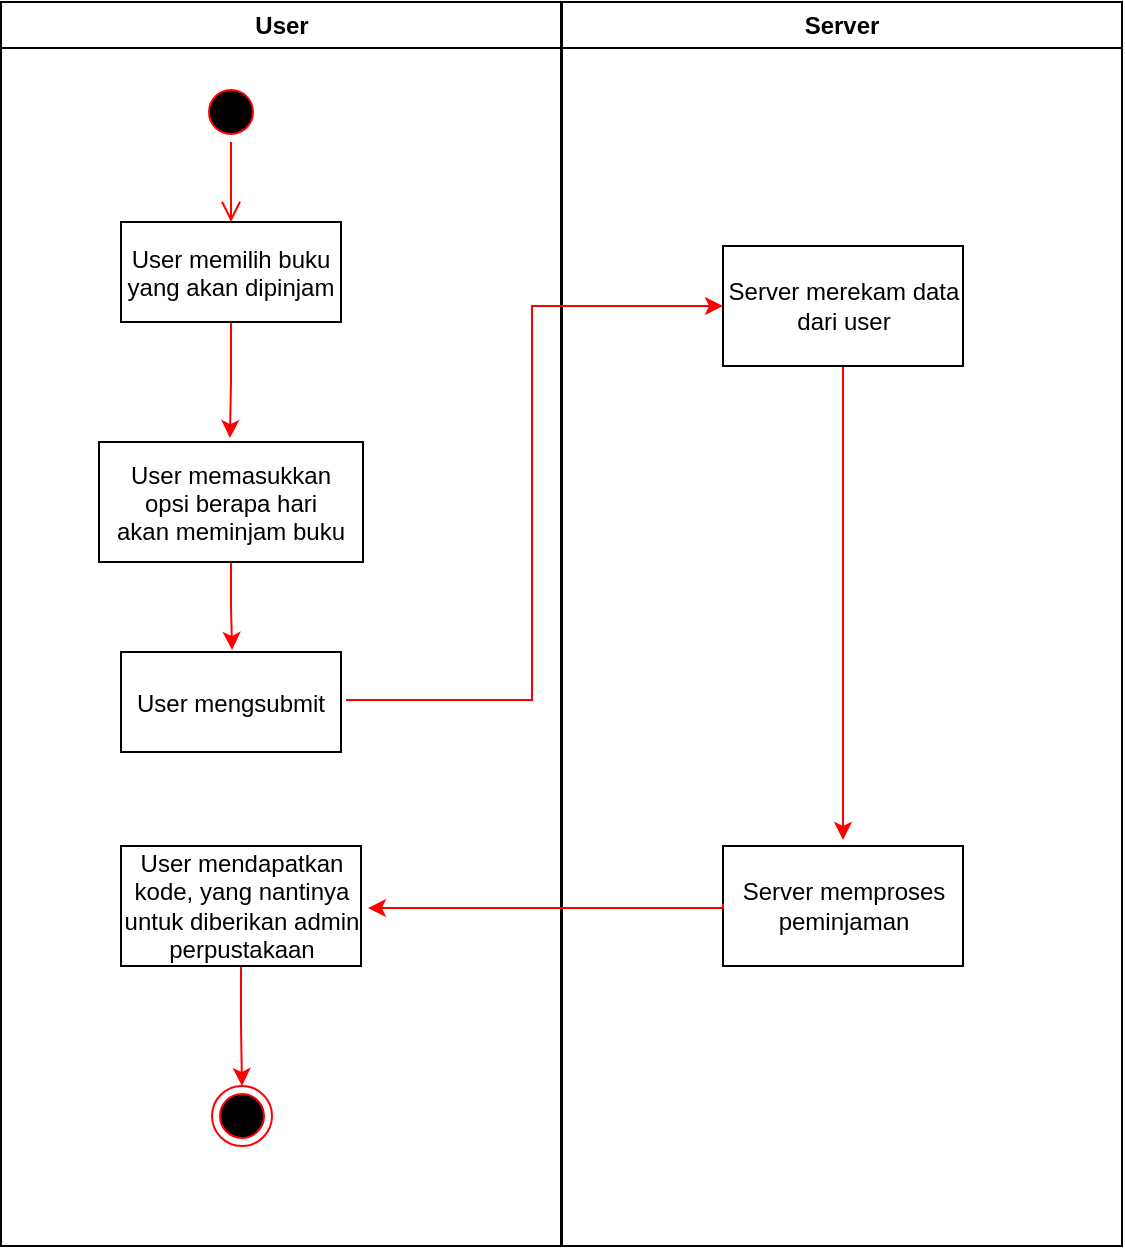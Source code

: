 <mxfile version="17.4.4" type="github">
  <diagram name="Page-1" id="e7e014a7-5840-1c2e-5031-d8a46d1fe8dd">
    <mxGraphModel dx="868" dy="593" grid="1" gridSize="10" guides="1" tooltips="1" connect="1" arrows="1" fold="1" page="1" pageScale="1" pageWidth="1169" pageHeight="826" background="none" math="0" shadow="0">
      <root>
        <mxCell id="0" />
        <mxCell id="1" parent="0" />
        <mxCell id="2" value="User" style="swimlane;whiteSpace=wrap" parent="1" vertex="1">
          <mxGeometry x="164.5" y="128" width="280" height="622" as="geometry" />
        </mxCell>
        <mxCell id="5" value="" style="ellipse;shape=startState;fillColor=#000000;strokeColor=#ff0000;" parent="2" vertex="1">
          <mxGeometry x="100" y="40" width="30" height="30" as="geometry" />
        </mxCell>
        <mxCell id="6" value="" style="edgeStyle=elbowEdgeStyle;elbow=horizontal;verticalAlign=bottom;endArrow=open;endSize=8;strokeColor=#FF0000;endFill=1;rounded=0" parent="2" source="5" target="7" edge="1">
          <mxGeometry x="100" y="40" as="geometry">
            <mxPoint x="115" y="110" as="targetPoint" />
          </mxGeometry>
        </mxCell>
        <mxCell id="4YQRSSVXRkcQdVP3ZcSd-55" style="edgeStyle=orthogonalEdgeStyle;rounded=0;orthogonalLoop=1;jettySize=auto;html=1;entryX=0.496;entryY=-0.033;entryDx=0;entryDy=0;entryPerimeter=0;strokeColor=#FF0000;" edge="1" parent="2" source="7" target="8">
          <mxGeometry relative="1" as="geometry" />
        </mxCell>
        <mxCell id="7" value="User memilih buku&#xa;yang akan dipinjam" style="" parent="2" vertex="1">
          <mxGeometry x="60" y="110" width="110" height="50" as="geometry" />
        </mxCell>
        <mxCell id="4YQRSSVXRkcQdVP3ZcSd-54" style="edgeStyle=orthogonalEdgeStyle;rounded=0;orthogonalLoop=1;jettySize=auto;html=1;entryX=0.505;entryY=-0.02;entryDx=0;entryDy=0;entryPerimeter=0;strokeColor=#FF0000;" edge="1" parent="2" source="8" target="10">
          <mxGeometry relative="1" as="geometry" />
        </mxCell>
        <mxCell id="8" value="User memasukkan&#xa;opsi berapa hari&#xa;akan meminjam buku" style="" parent="2" vertex="1">
          <mxGeometry x="49" y="220" width="132" height="60" as="geometry" />
        </mxCell>
        <mxCell id="10" value="User mengsubmit" style="" parent="2" vertex="1">
          <mxGeometry x="60" y="325" width="110" height="50" as="geometry" />
        </mxCell>
        <mxCell id="4YQRSSVXRkcQdVP3ZcSd-58" style="edgeStyle=orthogonalEdgeStyle;rounded=0;orthogonalLoop=1;jettySize=auto;html=1;entryX=0.5;entryY=0;entryDx=0;entryDy=0;strokeColor=#FF0000;" edge="1" parent="2" source="4YQRSSVXRkcQdVP3ZcSd-50" target="4YQRSSVXRkcQdVP3ZcSd-56">
          <mxGeometry relative="1" as="geometry" />
        </mxCell>
        <mxCell id="4YQRSSVXRkcQdVP3ZcSd-50" value="User mendapatkan kode, yang nantinya untuk diberikan admin perpustakaan" style="rounded=0;whiteSpace=wrap;html=1;" vertex="1" parent="2">
          <mxGeometry x="60" y="422" width="120" height="60" as="geometry" />
        </mxCell>
        <mxCell id="4YQRSSVXRkcQdVP3ZcSd-56" value="" style="ellipse;html=1;shape=endState;fillColor=#000000;strokeColor=#ff0000;" vertex="1" parent="2">
          <mxGeometry x="105.5" y="542" width="30" height="30" as="geometry" />
        </mxCell>
        <mxCell id="3" value="Server" style="swimlane;whiteSpace=wrap" parent="1" vertex="1">
          <mxGeometry x="445" y="128" width="280" height="622" as="geometry" />
        </mxCell>
        <mxCell id="4YQRSSVXRkcQdVP3ZcSd-48" style="edgeStyle=orthogonalEdgeStyle;rounded=0;orthogonalLoop=1;jettySize=auto;html=1;entryX=0.5;entryY=-0.05;entryDx=0;entryDy=0;entryPerimeter=0;strokeColor=#FF0000;" edge="1" parent="3" source="4YQRSSVXRkcQdVP3ZcSd-44" target="4YQRSSVXRkcQdVP3ZcSd-47">
          <mxGeometry relative="1" as="geometry" />
        </mxCell>
        <mxCell id="4YQRSSVXRkcQdVP3ZcSd-44" value="Server merekam data&lt;br&gt;dari user" style="rounded=0;whiteSpace=wrap;html=1;" vertex="1" parent="3">
          <mxGeometry x="80.5" y="122" width="120" height="60" as="geometry" />
        </mxCell>
        <mxCell id="4YQRSSVXRkcQdVP3ZcSd-47" value="Server memproses&lt;br&gt;peminjaman" style="rounded=0;whiteSpace=wrap;html=1;" vertex="1" parent="3">
          <mxGeometry x="80.5" y="422" width="120" height="60" as="geometry" />
        </mxCell>
        <mxCell id="4YQRSSVXRkcQdVP3ZcSd-46" style="edgeStyle=orthogonalEdgeStyle;rounded=0;orthogonalLoop=1;jettySize=auto;html=1;entryX=0;entryY=0.5;entryDx=0;entryDy=0;exitX=1.023;exitY=0.48;exitDx=0;exitDy=0;exitPerimeter=0;strokeColor=#FF0000;" edge="1" parent="1" source="10" target="4YQRSSVXRkcQdVP3ZcSd-44">
          <mxGeometry relative="1" as="geometry">
            <mxPoint x="340" y="478" as="sourcePoint" />
          </mxGeometry>
        </mxCell>
        <mxCell id="4YQRSSVXRkcQdVP3ZcSd-51" style="edgeStyle=orthogonalEdgeStyle;rounded=0;orthogonalLoop=1;jettySize=auto;html=1;entryX=1.029;entryY=0.517;entryDx=0;entryDy=0;entryPerimeter=0;strokeColor=#FF0000;exitX=0;exitY=0.483;exitDx=0;exitDy=0;exitPerimeter=0;" edge="1" parent="1" source="4YQRSSVXRkcQdVP3ZcSd-47" target="4YQRSSVXRkcQdVP3ZcSd-50">
          <mxGeometry relative="1" as="geometry">
            <mxPoint x="520" y="580" as="sourcePoint" />
            <Array as="points">
              <mxPoint x="526" y="581" />
            </Array>
          </mxGeometry>
        </mxCell>
      </root>
    </mxGraphModel>
  </diagram>
</mxfile>
